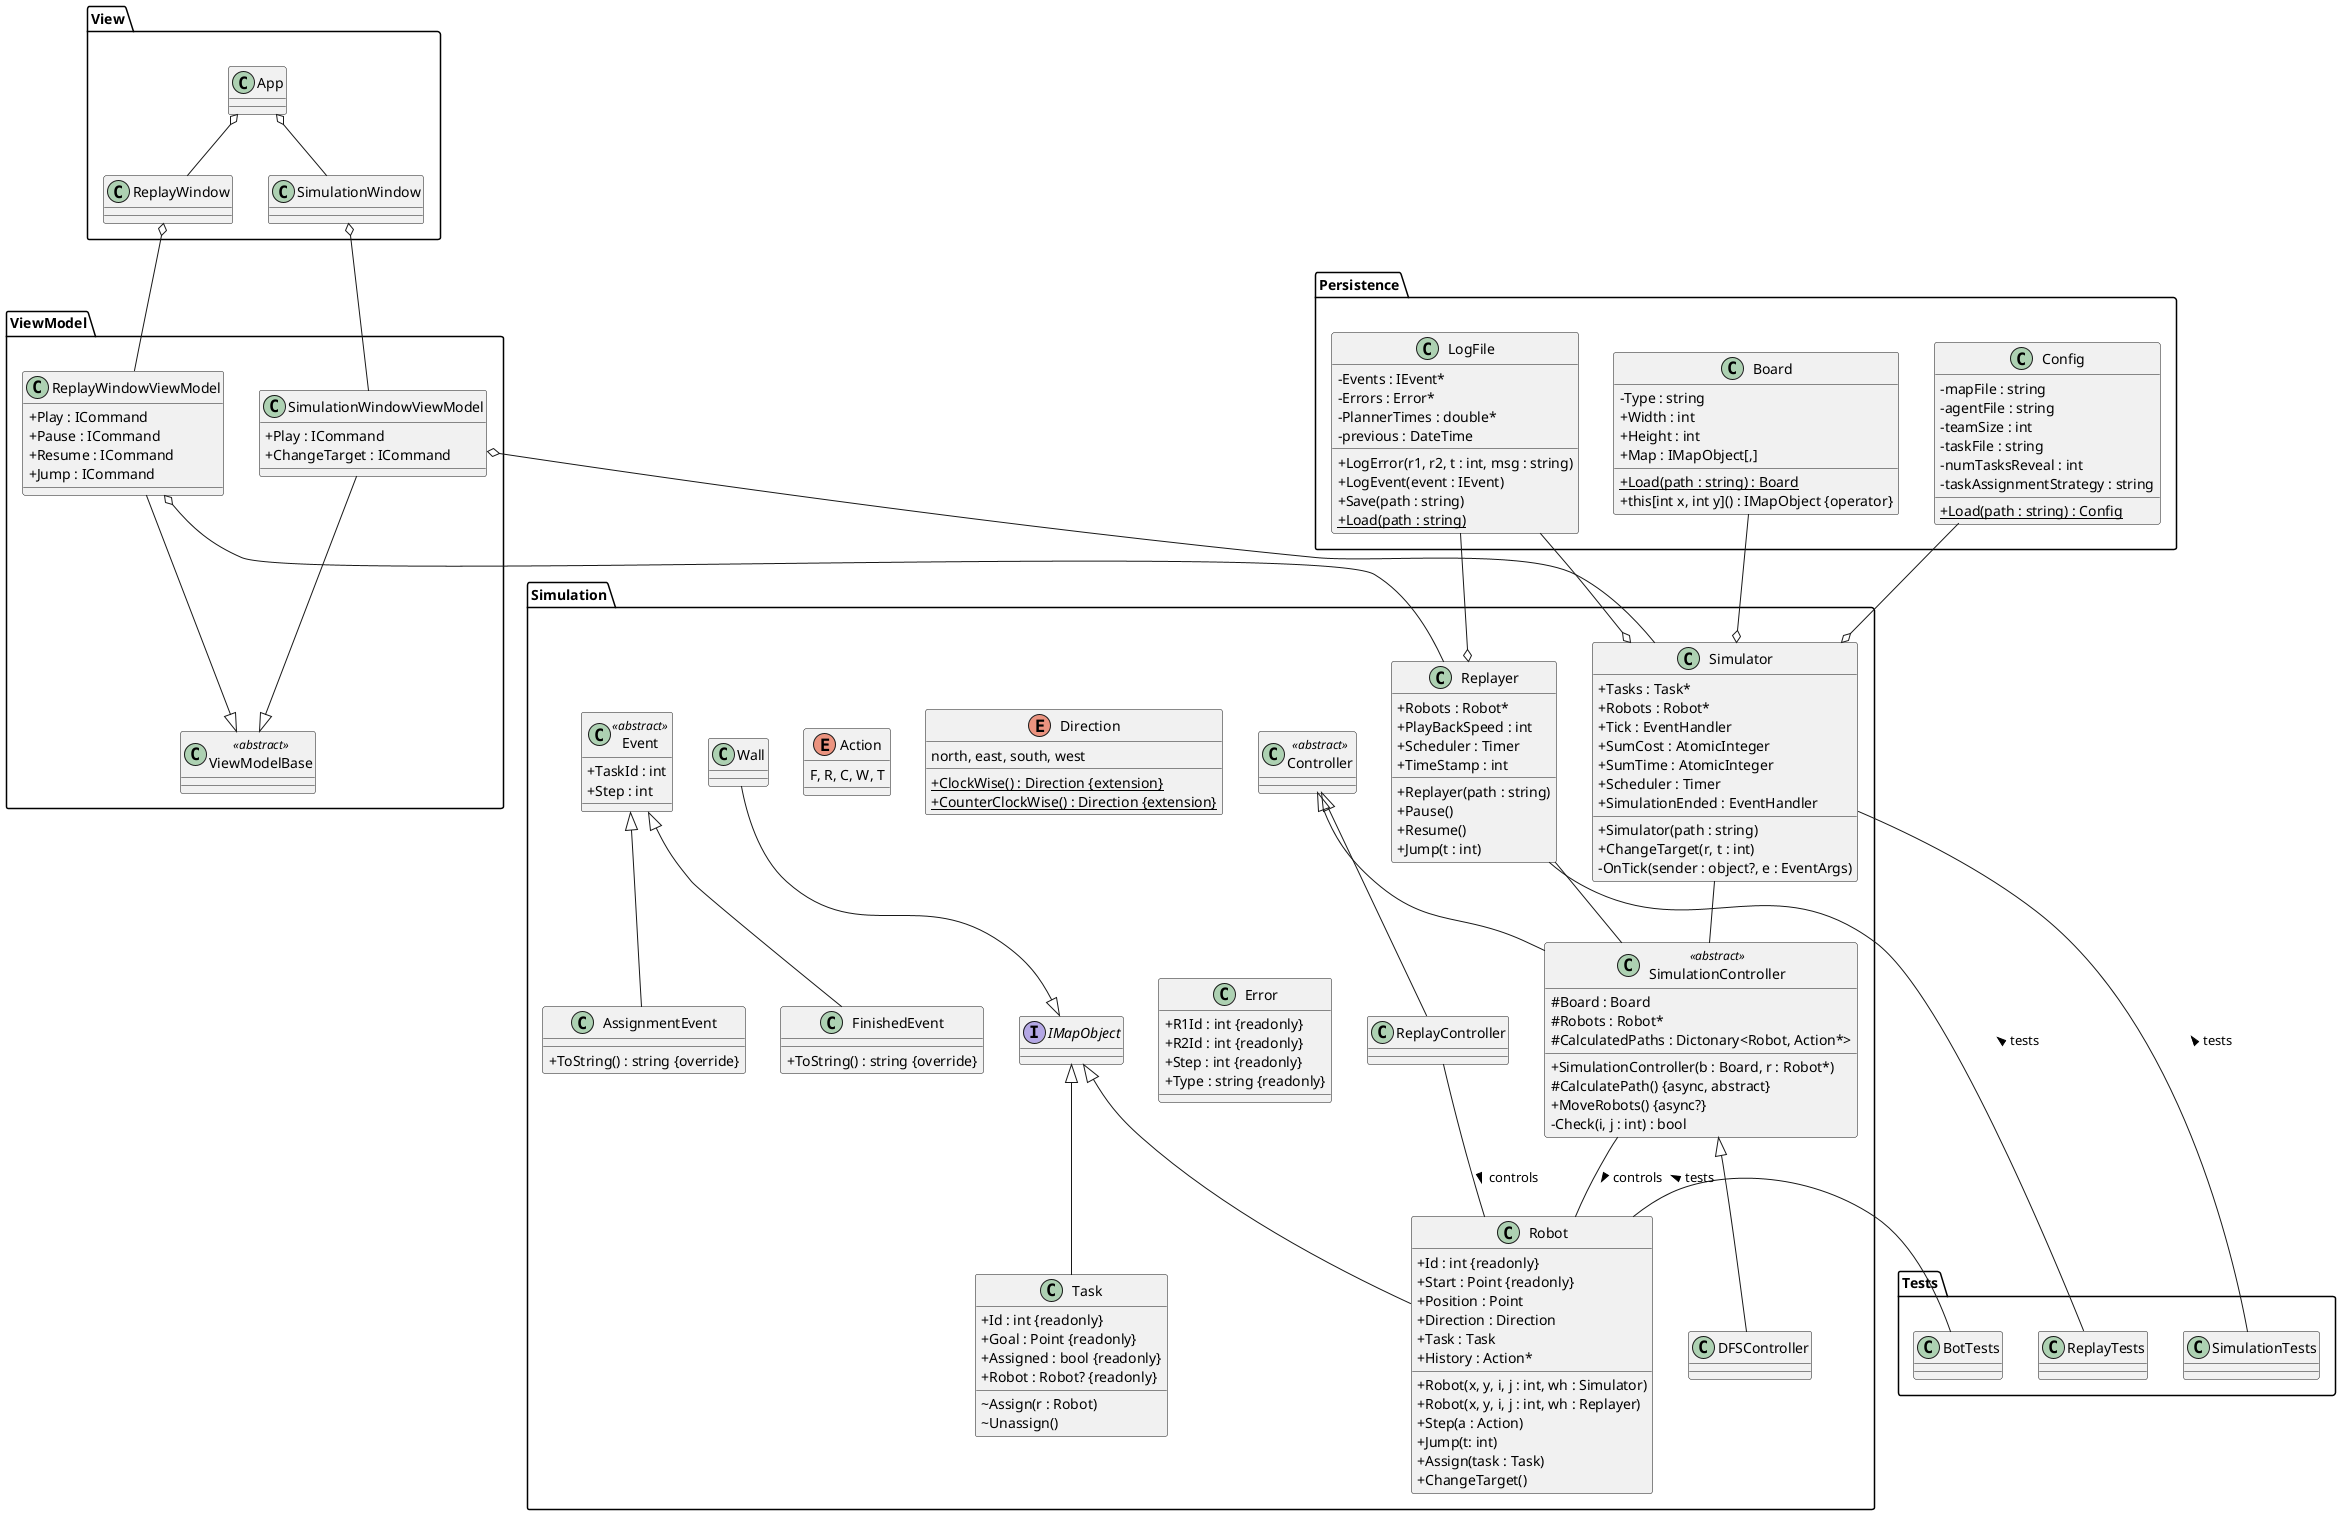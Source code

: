 @startuml ClassDiagram
skinparam classAttributeIconSize 0


package "View" {
    class App {}
    class SimulationWindow {}
    class ReplayWindow {}
}

package "ViewModel" {
    class ViewModelBase <<abstract>> {}
    class SimulationWindowViewModel {
        +Play : ICommand
        +ChangeTarget : ICommand
    }
    class ReplayWindowViewModel {
        +Play : ICommand
        +Pause : ICommand
        +Resume : ICommand
        +Jump : ICommand
    }
}

package "Persistence" {
    class Config {
        -mapFile : string
        -agentFile : string
        -teamSize : int
        -taskFile : string
        -numTasksReveal : int
        -taskAssignmentStrategy : string
        {static} +Load(path : string) : Config
    }

    class Board {
        -Type : string
        +Width : int
        +Height : int
        +Map : IMapObject[,]
        {static} +Load(path : string) : Board
        +this[int x, int y]() : IMapObject {operator}
    }
    
    class LogFile {
        -Events : IEvent*
        -Errors : Error*
        -PlannerTimes : double*
        -previous : DateTime
        +LogError(r1, r2, t : int, msg : string)
        +LogEvent(event : IEvent)
        +Save(path : string)
        {static} +Load(path : string)
    }
}

package "Simulation" {    

    class Controller <<abstract>> {}

    class ReplayController {}

    class SimulationController <<abstract>> {
        #Board : Board
        #Robots : Robot*
        #CalculatedPaths : Dictonary<Robot, Action*>
        +SimulationController(b : Board, r : Robot*)
        #CalculatePath() {async, abstract}
        +MoveRobots() {async?}
        -Check(i, j : int) : bool
    }
    class Replayer {
        +Robots : Robot*
        +PlayBackSpeed : int
        +Scheduler : Timer
        +TimeStamp : int
        +Replayer(path : string)
        +Pause()
        +Resume()
        +Jump(t : int)
    }

    class Simulator {
        +Tasks : Task*
        +Robots : Robot*
        +Tick : EventHandler
        +SumCost : AtomicInteger
        +SumTime : AtomicInteger
        +Scheduler : Timer
        +SimulationEnded : EventHandler
        +Simulator(path : string)
        +ChangeTarget(r, t : int)
        -OnTick(sender : object?, e : EventArgs)
    }

    class DFSController {}

    interface IMapObject {}

    class Wall {}

    class Robot {
        +Id : int {readonly}
        +Start : Point {readonly}
        +Position : Point
        +Direction : Direction
        +Task : Task
        +History : Action*
        +Robot(x, y, i, j : int, wh : Simulator)
        +Robot(x, y, i, j : int, wh : Replayer)
        +Step(a : Action)
        +Jump(t: int)
        +Assign(task : Task)
        +ChangeTarget()
    }

    class Task {
        +Id : int {readonly}
        +Goal : Point {readonly}
        +Assigned : bool {readonly}
        +Robot : Robot? {readonly}
        ~Assign(r : Robot)
        ~Unassign()
    }

    enum Action {
        F, R, C, W, T
    }

    enum Direction {
        north, east, south, west

        {static}+ClockWise() : Direction {extension}
        {static}+CounterClockWise() : Direction {extension}
    }

    class Event <<abstract>> {
        +TaskId : int
        +Step : int
    }
    
    class AssignmentEvent {
        +ToString() : string {override}
    }

    class FinishedEvent {
        +ToString() : string {override}
    }

    class Error {
        +R1Id : int {readonly}
        +R2Id : int {readonly}
        +Step : int {readonly}
        +Type : string {readonly}
    }
}


package "Tests" {
    class SimulationTests {}
    class ReplayTests {}
    class BotTests {}
}

App o-- SimulationWindow
App o-- ReplayWindow

ViewModelBase <|-up- SimulationWindowViewModel
ViewModelBase <|-up- ReplayWindowViewModel

SimulationWindow o-- SimulationWindowViewModel
ReplayWindow o-- ReplayWindowViewModel

SimulationWindowViewModel o-down- Simulator
ReplayWindowViewModel o-down- Replayer

Simulator -right- SimulationTests : tests <
Replayer -right- ReplayTests : tests <
Robot -right- BotTests : tests <

Simulator o-up- Config
Simulator o-up- Board
Simulator o-up- LogFile

Replayer o-up- LogFile

IMapObject <|-up- Wall
IMapObject <|-- Robot
IMapObject <|-- Task

Event <|-down- AssignmentEvent
Event <|-down- FinishedEvent

Controller <|-down- SimulationController
Controller <|-down- ReplayController
SimulationController <|-down- DFSController

Simulator -- SimulationController
Replayer -- SimulationController

SimulationController -- Robot : > controls
ReplayController -- Robot : > controls

@enduml